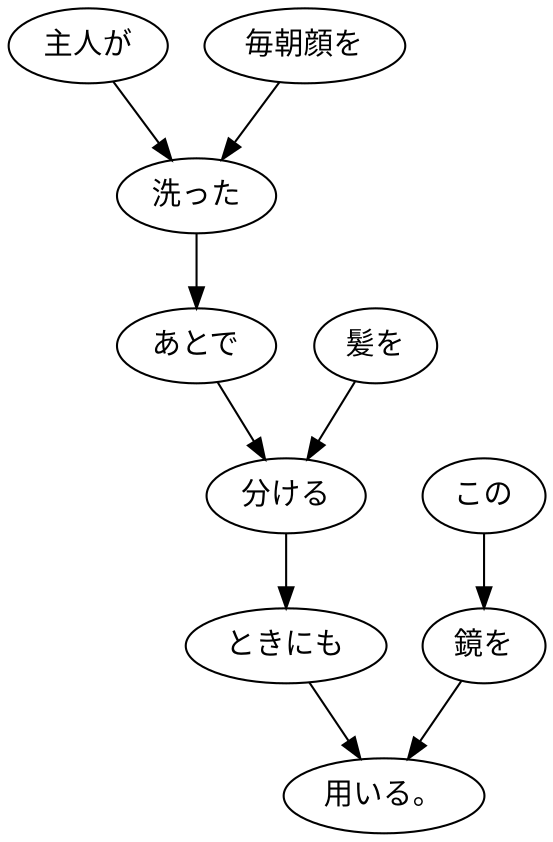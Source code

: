 digraph graph5629 {
	node0 [label="主人が"];
	node1 [label="毎朝顔を"];
	node2 [label="洗った"];
	node3 [label="あとで"];
	node4 [label="髪を"];
	node5 [label="分ける"];
	node6 [label="ときにも"];
	node7 [label="この"];
	node8 [label="鏡を"];
	node9 [label="用いる。"];
	node0 -> node2;
	node1 -> node2;
	node2 -> node3;
	node3 -> node5;
	node4 -> node5;
	node5 -> node6;
	node6 -> node9;
	node7 -> node8;
	node8 -> node9;
}
